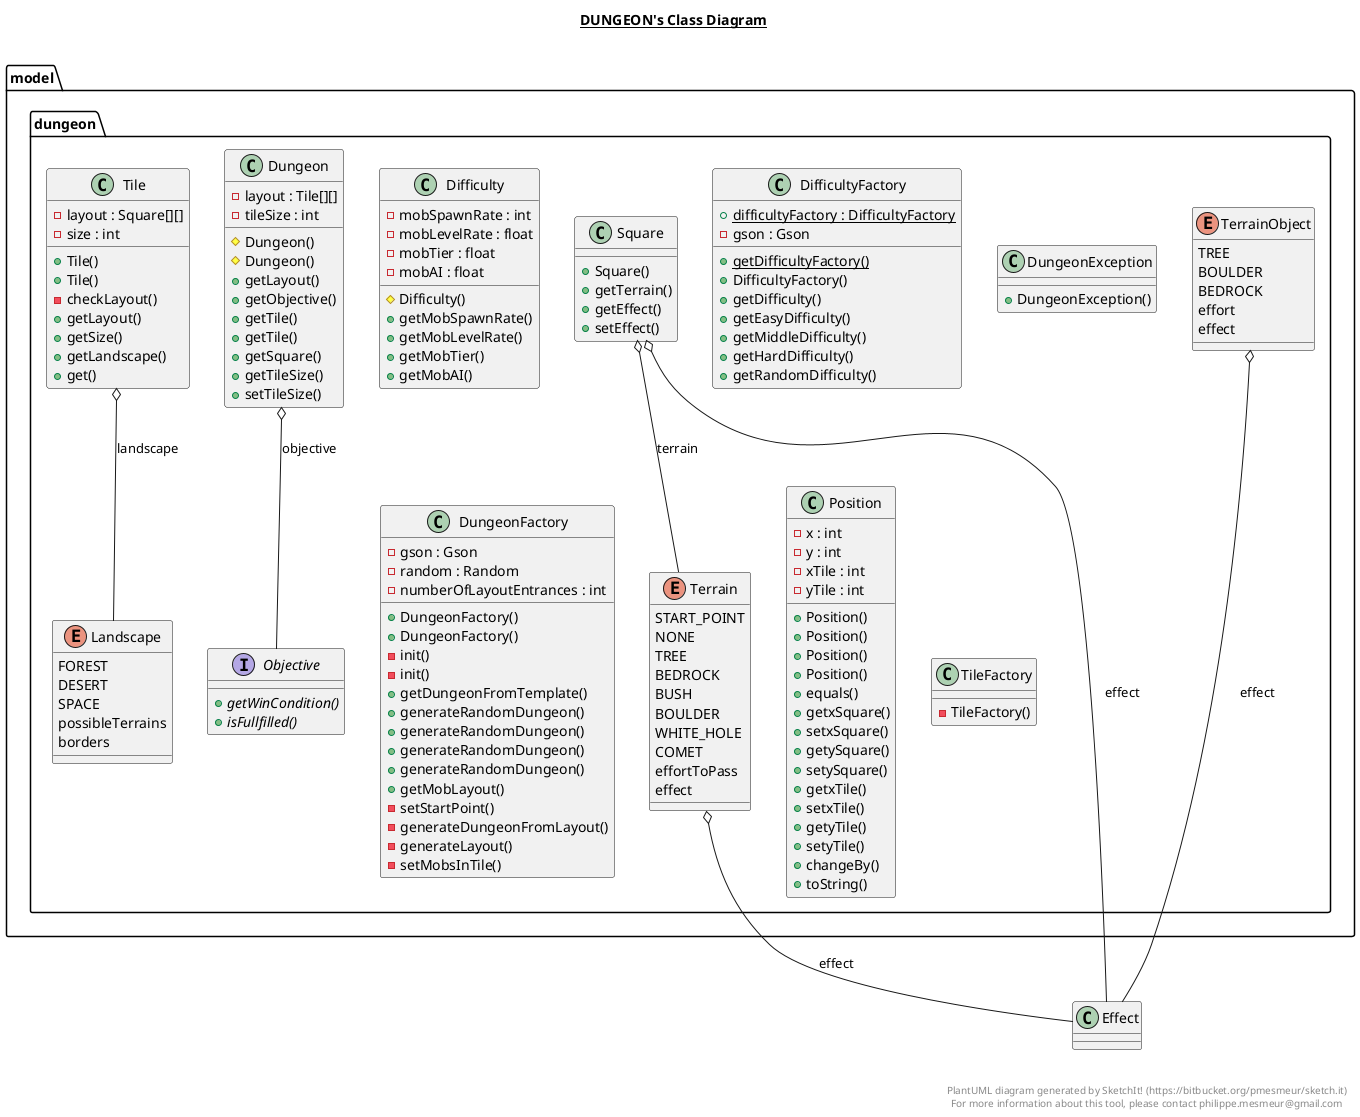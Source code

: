 @startuml

title __DUNGEON's Class Diagram__\n

  package model.dungeon {
    class Difficulty {
        - mobSpawnRate : int
        - mobLevelRate : float
        - mobTier : float
        - mobAI : float
        # Difficulty()
        + getMobSpawnRate()
        + getMobLevelRate()
        + getMobTier()
        + getMobAI()
    }
  }
  

  package model.dungeon {
    class DifficultyFactory {
        {static} + difficultyFactory : DifficultyFactory
        - gson : Gson
        {static} + getDifficultyFactory()
        + DifficultyFactory()
        + getDifficulty()
        + getEasyDifficulty()
        + getMiddleDifficulty()
        + getHardDifficulty()
        + getRandomDifficulty()
    }
  }
  

  package model.dungeon {
    class Dungeon {
        - layout : Tile[][]
        - tileSize : int
        # Dungeon()
        # Dungeon()
        + getLayout()
        + getObjective()
        + getTile()
        + getTile()
        + getSquare()
        + getTileSize()
        + setTileSize()
    }
  }
  

  package model.dungeon {
    class DungeonException {
        + DungeonException()
    }
  }
  

  package model.dungeon {
    class DungeonFactory {
        - gson : Gson
        - random : Random
        - numberOfLayoutEntrances : int
        + DungeonFactory()
        + DungeonFactory()
        - init()
        - init()
        + getDungeonFromTemplate()
        + generateRandomDungeon()
        + generateRandomDungeon()
        + generateRandomDungeon()
        + generateRandomDungeon()
        + getMobLayout()
        - setStartPoint()
        - generateDungeonFromLayout()
        - generateLayout()
        - setMobsInTile()
    }
  }
  

  package model.dungeon {
    enum Landscape {
      FOREST
      DESERT
      SPACE
      possibleTerrains
      borders
    }
  }
  

  package model.dungeon {
    interface Objective {
        {abstract} + getWinCondition()
        {abstract} + isFullfilled()
    }
  }
  

  package model.dungeon {
    class Position {
        - x : int
        - y : int
        - xTile : int
        - yTile : int
        + Position()
        + Position()
        + Position()
        + Position()
        + equals()
        + getxSquare()
        + setxSquare()
        + getySquare()
        + setySquare()
        + getxTile()
        + setxTile()
        + getyTile()
        + setyTile()
        + changeBy()
        + toString()
    }
  }
  

  package model.dungeon {
    class Square {
        + Square()
        + getTerrain()
        + getEffect()
        + setEffect()
    }
  }
  

  package model.dungeon {
    enum Terrain {
      START_POINT
      NONE
      TREE
      BEDROCK
      BUSH
      BOULDER
      WHITE_HOLE
      COMET
      effortToPass
      effect
    }
  }
  

  package model.dungeon {
    enum TerrainObject {
      TREE
      BOULDER
      BEDROCK
      effort
      effect
    }
  }
  

  package model.dungeon {
    class Tile {
        - layout : Square[][]
        - size : int
        + Tile()
        + Tile()
        - checkLayout()
        + getLayout()
        + getSize()
        + getLandscape()
        + get()
    }
  }
  

  package model.dungeon {
    class TileFactory {
        - TileFactory()
    }
  }
  

  Dungeon o-- Objective : objective
  Square o-- Terrain : terrain
  Square o-- Effect : effect
  Terrain o-- Effect : effect
  TerrainObject o-- Effect : effect
  Tile o-- Landscape : landscape


right footer


PlantUML diagram generated by SketchIt! (https://bitbucket.org/pmesmeur/sketch.it)
For more information about this tool, please contact philippe.mesmeur@gmail.com
endfooter

@enduml

